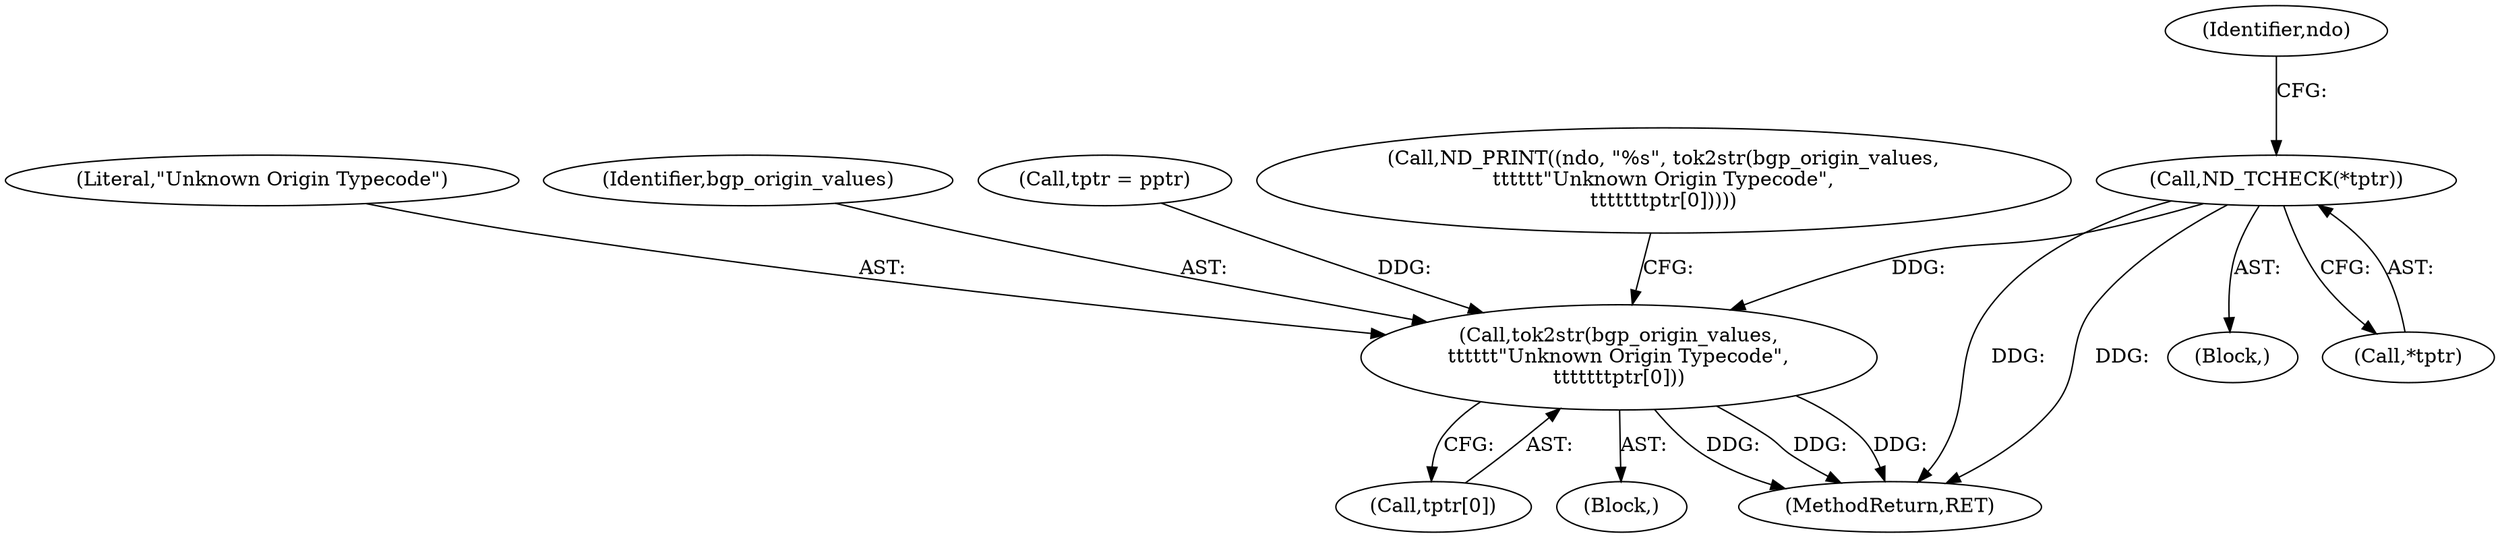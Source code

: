 digraph "0_tcpdump_50a44b6b8e4f7c127440dbd4239cf571945cc1e7@pointer" {
"1000162" [label="(Call,ND_TCHECK(*tptr))"];
"1000170" [label="(Call,tok2str(bgp_origin_values,\n\t\t\t\t\t\t\"Unknown Origin Typecode\",\n\t\t\t\t\t\ttptr[0]))"];
"1000161" [label="(Block,)"];
"1000172" [label="(Literal,\"Unknown Origin Typecode\")"];
"1000171" [label="(Identifier,bgp_origin_values)"];
"1000162" [label="(Call,ND_TCHECK(*tptr))"];
"1000142" [label="(Call,tptr = pptr)"];
"1000168" [label="(Block,)"];
"1000163" [label="(Call,*tptr)"];
"1002915" [label="(MethodReturn,RET)"];
"1000173" [label="(Call,tptr[0])"];
"1000165" [label="(Call,ND_PRINT((ndo, \"%s\", tok2str(bgp_origin_values,\n\t\t\t\t\t\t\"Unknown Origin Typecode\",\n\t\t\t\t\t\ttptr[0]))))"];
"1000167" [label="(Identifier,ndo)"];
"1000170" [label="(Call,tok2str(bgp_origin_values,\n\t\t\t\t\t\t\"Unknown Origin Typecode\",\n\t\t\t\t\t\ttptr[0]))"];
"1000162" -> "1000161"  [label="AST: "];
"1000162" -> "1000163"  [label="CFG: "];
"1000163" -> "1000162"  [label="AST: "];
"1000167" -> "1000162"  [label="CFG: "];
"1000162" -> "1002915"  [label="DDG: "];
"1000162" -> "1002915"  [label="DDG: "];
"1000162" -> "1000170"  [label="DDG: "];
"1000170" -> "1000168"  [label="AST: "];
"1000170" -> "1000173"  [label="CFG: "];
"1000171" -> "1000170"  [label="AST: "];
"1000172" -> "1000170"  [label="AST: "];
"1000173" -> "1000170"  [label="AST: "];
"1000165" -> "1000170"  [label="CFG: "];
"1000170" -> "1002915"  [label="DDG: "];
"1000170" -> "1002915"  [label="DDG: "];
"1000170" -> "1002915"  [label="DDG: "];
"1000142" -> "1000170"  [label="DDG: "];
}
